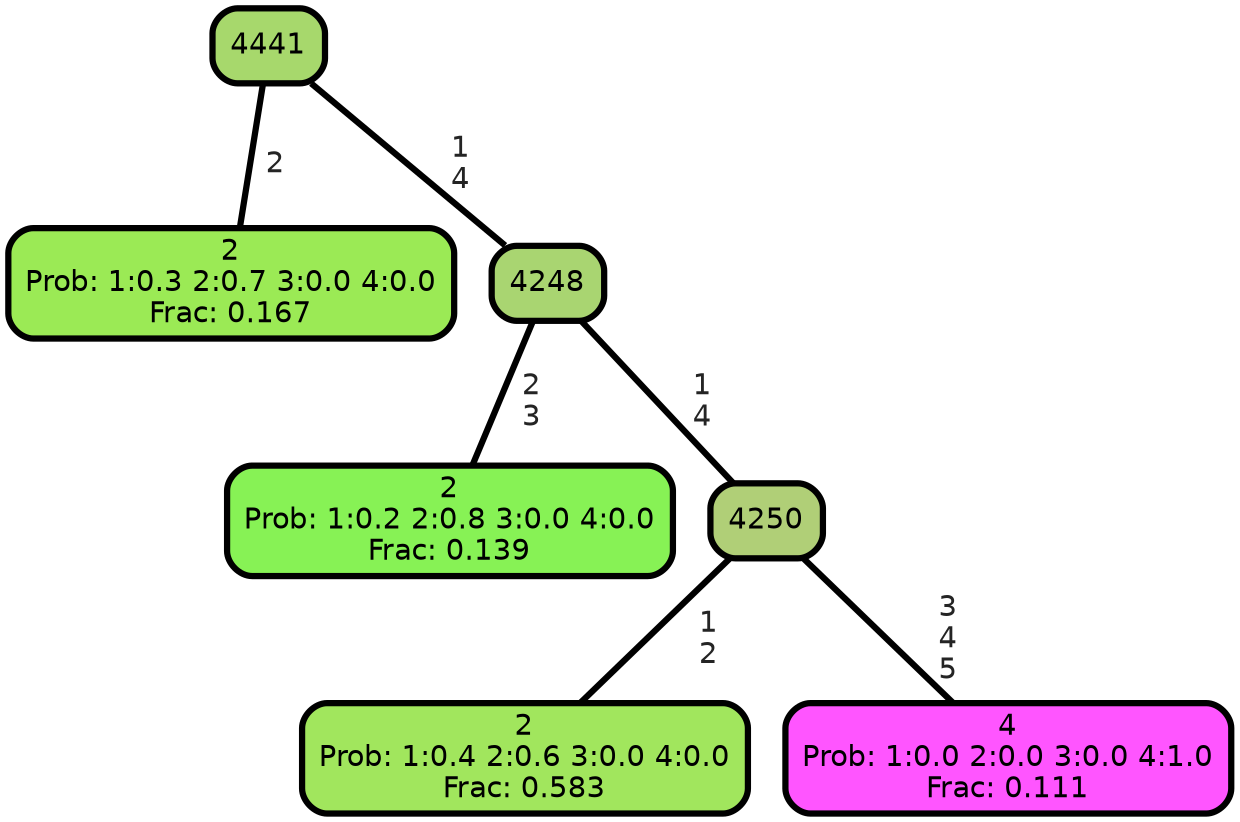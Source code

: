 graph Tree {
node [shape=box, style="filled, rounded",color="black",penwidth="3",fontcolor="black",                 fontname=helvetica] ;
graph [ranksep="0 equally", splines=straight,                 bgcolor=transparent, dpi=200] ;
edge [fontname=helvetica, fontweight=bold,fontcolor=grey14,color=black] ;
0 [label="2
Prob: 1:0.3 2:0.7 3:0.0 4:0.0
Frac: 0.167", fillcolor="#9bea55"] ;
1 [label="4441", fillcolor="#a7d86c"] ;
2 [label="2
Prob: 1:0.2 2:0.8 3:0.0 4:0.0
Frac: 0.139", fillcolor="#87f255"] ;
3 [label="4248", fillcolor="#a9d571"] ;
4 [label="2
Prob: 1:0.4 2:0.6 3:0.0 4:0.0
Frac: 0.583", fillcolor="#a1e65d"] ;
5 [label="4250", fillcolor="#b0cf77"] ;
6 [label="4
Prob: 1:0.0 2:0.0 3:0.0 4:1.0
Frac: 0.111", fillcolor="#ff55ff"] ;
1 -- 0 [label=" 2",penwidth=3] ;
1 -- 3 [label=" 1\n 4",penwidth=3] ;
3 -- 2 [label=" 2\n 3",penwidth=3] ;
3 -- 5 [label=" 1\n 4",penwidth=3] ;
5 -- 4 [label=" 1\n 2",penwidth=3] ;
5 -- 6 [label=" 3\n 4\n 5",penwidth=3] ;
{rank = same;}}